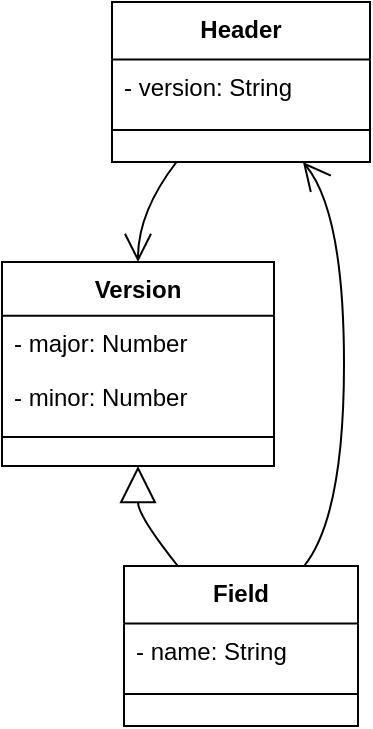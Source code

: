 <mxfile version="24.8.0">
  <diagram name="Страница — 1" id="4Ka47K-TpIQOpakHWM8m">
    <mxGraphModel>
      <root>
        <mxCell id="0" />
        <mxCell id="1" parent="0" />
        <mxCell id="2" value="Header" style="swimlane;fontStyle=1;align=center;verticalAlign=top;childLayout=stackLayout;horizontal=1;startSize=28.72;horizontalStack=0;resizeParent=1;resizeParentMax=0;resizeLast=0;collapsible=0;marginBottom=0;" vertex="1" parent="1">
          <mxGeometry x="63" y="8" width="129" height="80" as="geometry" />
        </mxCell>
        <mxCell id="3" value="- version: String" style="text;strokeColor=none;fillColor=none;align=left;verticalAlign=top;spacingLeft=4;spacingRight=4;overflow=hidden;rotatable=0;points=[[0,0.5],[1,0.5]];portConstraint=eastwest;" vertex="1" parent="2">
          <mxGeometry y="29" width="129" height="29" as="geometry" />
        </mxCell>
        <mxCell id="4" style="line;strokeWidth=1;fillColor=none;align=left;verticalAlign=middle;spacingTop=-1;spacingLeft=3;spacingRight=3;rotatable=0;labelPosition=right;points=[];portConstraint=eastwest;strokeColor=inherit;" vertex="1" parent="2">
          <mxGeometry y="57" width="129" height="14" as="geometry" />
        </mxCell>
        <mxCell id="5" value="Version" style="swimlane;fontStyle=1;align=center;verticalAlign=top;childLayout=stackLayout;horizontal=1;startSize=26.914;horizontalStack=0;resizeParent=1;resizeParentMax=0;resizeLast=0;collapsible=0;marginBottom=0;" vertex="1" parent="1">
          <mxGeometry x="8" y="138" width="136" height="102" as="geometry" />
        </mxCell>
        <mxCell id="6" value="- major: Number" style="text;strokeColor=none;fillColor=none;align=left;verticalAlign=top;spacingLeft=4;spacingRight=4;overflow=hidden;rotatable=0;points=[[0,0.5],[1,0.5]];portConstraint=eastwest;" vertex="1" parent="5">
          <mxGeometry y="27" width="136" height="27" as="geometry" />
        </mxCell>
        <mxCell id="7" value="- minor: Number" style="text;strokeColor=none;fillColor=none;align=left;verticalAlign=top;spacingLeft=4;spacingRight=4;overflow=hidden;rotatable=0;points=[[0,0.5],[1,0.5]];portConstraint=eastwest;" vertex="1" parent="5">
          <mxGeometry y="54" width="136" height="27" as="geometry" />
        </mxCell>
        <mxCell id="8" style="line;strokeWidth=1;fillColor=none;align=left;verticalAlign=middle;spacingTop=-1;spacingLeft=3;spacingRight=3;rotatable=0;labelPosition=right;points=[];portConstraint=eastwest;strokeColor=inherit;" vertex="1" parent="5">
          <mxGeometry y="81" width="136" height="13" as="geometry" />
        </mxCell>
        <mxCell id="9" value="Field" style="swimlane;fontStyle=1;align=center;verticalAlign=top;childLayout=stackLayout;horizontal=1;startSize=28.72;horizontalStack=0;resizeParent=1;resizeParentMax=0;resizeLast=0;collapsible=0;marginBottom=0;" vertex="1" parent="1">
          <mxGeometry x="69" y="290" width="117" height="80" as="geometry" />
        </mxCell>
        <mxCell id="10" value="- name: String" style="text;strokeColor=none;fillColor=none;align=left;verticalAlign=top;spacingLeft=4;spacingRight=4;overflow=hidden;rotatable=0;points=[[0,0.5],[1,0.5]];portConstraint=eastwest;" vertex="1" parent="9">
          <mxGeometry y="29" width="117" height="29" as="geometry" />
        </mxCell>
        <mxCell id="11" style="line;strokeWidth=1;fillColor=none;align=left;verticalAlign=middle;spacingTop=-1;spacingLeft=3;spacingRight=3;rotatable=0;labelPosition=right;points=[];portConstraint=eastwest;strokeColor=inherit;" vertex="1" parent="9">
          <mxGeometry y="57" width="117" height="14" as="geometry" />
        </mxCell>
        <mxCell id="12" value="" style="curved=1;startArrow=none;endArrow=open;endSize=12;exitX=0.25;exitY=1;entryX=0.5;entryY=0;" edge="1" parent="1" source="2" target="5">
          <mxGeometry relative="1" as="geometry">
            <Array as="points">
              <mxPoint x="76" y="113" />
            </Array>
          </mxGeometry>
        </mxCell>
        <mxCell id="13" value="" style="curved=1;startArrow=none;endArrow=open;endSize=12;exitX=0.77;exitY=0;entryX=0.74;entryY=1;" edge="1" parent="1" source="9" target="2">
          <mxGeometry relative="1" as="geometry">
            <Array as="points">
              <mxPoint x="179" y="265" />
              <mxPoint x="179" y="113" />
            </Array>
          </mxGeometry>
        </mxCell>
        <mxCell id="14" value="" style="curved=1;startArrow=block;startSize=16;startFill=0;endArrow=none;exitX=0.5;exitY=1;entryX=0.23;entryY=0;" edge="1" parent="1" source="5" target="9">
          <mxGeometry relative="1" as="geometry">
            <Array as="points">
              <mxPoint x="76" y="265" />
            </Array>
          </mxGeometry>
        </mxCell>
      </root>
    </mxGraphModel>
  </diagram>
</mxfile>
